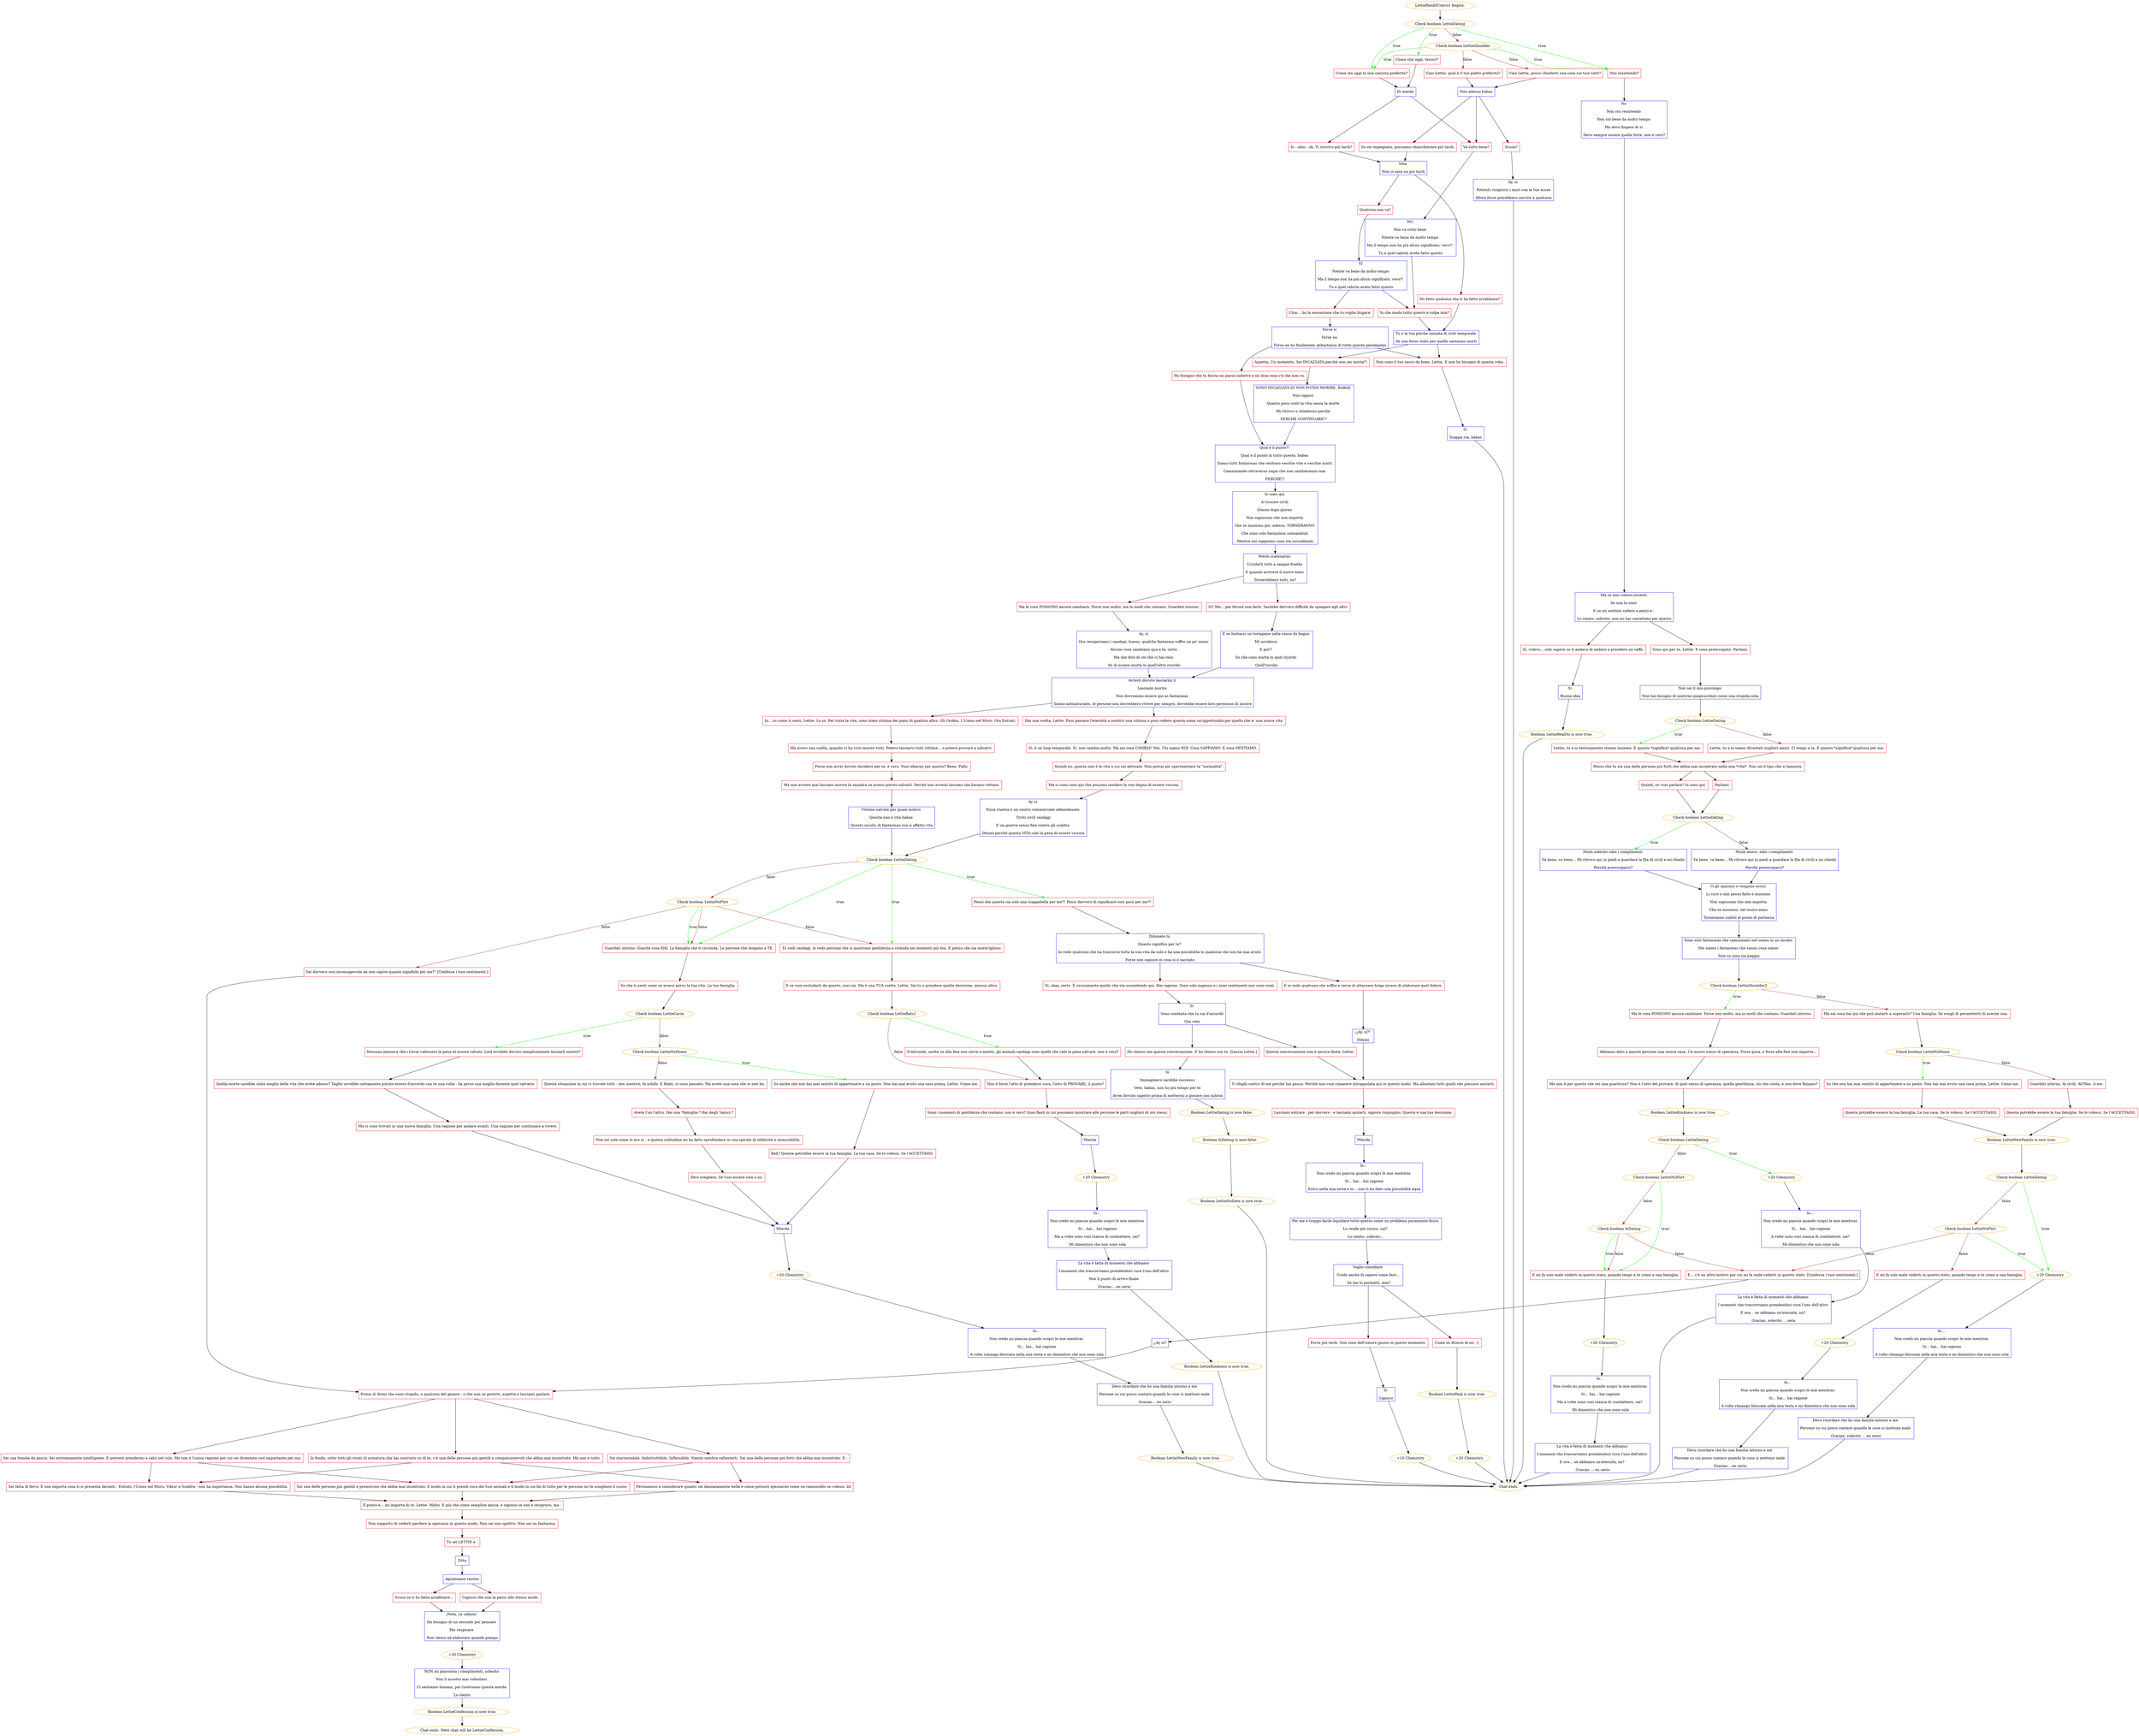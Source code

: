 digraph {
	"LettieRank5Convo1 begins." [color=orange];
		"LettieRank5Convo1 begins." -> j1469346148;
	j1469346148 [label="Check boolean LettieDating",color=orange];
		j1469346148 -> j2879259530 [label=true,color=green];
		j1469346148 -> j3455793139 [label=true,color=green];
		j1469346148 -> j1316215253 [label=true,color=green];
		j1469346148 -> j3933229792 [label=false,color=brown];
	j2879259530 [label="Stai resistendo?",shape=box,color=red];
		j2879259530 -> j215443897;
	j3455793139 [label="Come stai oggi, tesoro?",shape=box,color=red];
		j3455793139 -> j2404987962;
	j1316215253 [label="Come sta oggi la mia cazzuta preferita?",shape=box,color=red];
		j1316215253 -> j2404987962;
	j3933229792 [label="Check boolean LettieShoulder",color=orange];
		j3933229792 -> j2879259530 [label=true,color=green];
		j3933229792 -> j1316215253 [label=true,color=green];
		j3933229792 -> j3453888043 [label=false,color=brown];
		j3933229792 -> j2432637837 [label=false,color=brown];
	j215443897 [label="No 
Non sto resistendo 
Non sto bene da molto tempo 
Ma devo fingere di sì 
Devo sempre essere quella forte, non è vero?",shape=box,color=blue];
		j215443897 -> j1362902038;
	j2404987962 [label="Di merda",shape=box,color=blue];
		j2404987962 -> j4001057469;
		j2404987962 -> j406200849;
	j3453888043 [label="Ciao Lettie, posso chiederti una cosa sui tuoi ratti?",shape=box,color=red];
		j3453888043 -> j1013551643;
	j2432637837 [label="Ciao Lettie, qual è il tuo piatto preferito?",shape=box,color=red];
		j2432637837 -> j1013551643;
	j1362902038 [label="Ma se non volessi esserlo 
Se non lo sono 
E se mi sentissi cadere a pezzi e-- 
Lo siento, solecito, non mi hai contattata per questo",shape=box,color=blue];
		j1362902038 -> j3954163803;
		j1362902038 -> j900825470;
	j4001057469 [label="Va tutto bene?",shape=box,color=red];
		j4001057469 -> j3970843617;
	j406200849 [label="Io - uhm - ok. Ti riscrivo più tardi?",shape=box,color=red];
		j406200849 -> j3063751765;
	j1013551643 [label="Non adesso babas",shape=box,color=blue];
		j1013551643 -> j4001057469;
		j1013551643 -> j3069070435;
		j1013551643 -> j1236567385;
	j3954163803 [label="Sì, volevo... solo sapere se ti andava di andare a prendere un caffè.",shape=box,color=red];
		j3954163803 -> j549646056;
	j900825470 [label="Sono qui per te, Lettie. E sono preoccupato. Parlami.",shape=box,color=red];
		j900825470 -> j2384369330;
	j3970843617 [label="NO 
Non va tutto bene 
Niente va bene da molto tempo 
Ma il tempo non ha più alcun significato, vero?! 
Tu e quel cabrón avete fatto questo",shape=box,color=blue];
		j3970843617 -> j3840984345;
	j3063751765 [label="Vete 
Non ci sarà un più tardi",shape=box,color=blue];
		j3063751765 -> j1113215985;
		j3063751765 -> j1685049191;
	j3069070435 [label="Se sei impegnata, possiamo chiacchierare più tardi.",shape=box,color=red];
		j3069070435 -> j3063751765;
	j1236567385 [label="Scusa?",shape=box,color=red];
		j1236567385 -> j856666190;
	j549646056 [label="Sí 
Buona idea",shape=box,color=blue];
		j549646056 -> j1195005912;
	j2384369330 [label="Non sei il mio psicologo 
Non hai bisogno di sentirmi piagnucolare come una stupida niña",shape=box,color=blue];
		j2384369330 -> j3717407868;
	j3840984345 [label="In che modo tutto questo è colpa mia?",shape=box,color=red];
		j3840984345 -> j1201299184;
	j1113215985 [label="Ho fatto qualcosa che ti ha fatto arrabbiare?",shape=box,color=red];
		j1113215985 -> j1201299184;
	j1685049191 [label="Qualcosa non va?",shape=box,color=red];
		j1685049191 -> j2030180879;
	j856666190 [label="Ay, sí 
Potresti ricoprirci i muri con le tue scuse
Allora forse potrebbero servire a qualcosa",shape=box,color=blue];
		j856666190 -> "Chat ends.";
	j1195005912 [label="Boolean LettieRealNo is now true.",color=orange];
		j1195005912 -> "Chat ends.";
	j3717407868 [label="Check boolean LettieDating",color=orange];
		j3717407868 -> j1441362213 [label=true,color=green];
		j3717407868 -> j527044394 [label=false,color=brown];
	j1201299184 [label="Tu e la tua pinche cazzata di ciclo temporale 
Se non fosse stato per quello saremmo morti",shape=box,color=blue];
		j1201299184 -> j4073738199;
		j1201299184 -> j1434300741;
	j2030180879 [label="SÍ 
Niente va bene da molto tempo 
Ma il tempo non ha più alcun significato, vero?! 
Tu e quel cabrón avete fatto questo",shape=box,color=blue];
		j2030180879 -> j3840984345;
		j2030180879 -> j2753984947;
	"Chat ends." [color=orange];
	j1441362213 [label="Lettie, tu e io teoricamente stiamo insieme. E questo *significa* qualcosa per me.",shape=box,color=red];
		j1441362213 -> j3148195219;
	j527044394 [label="Lettie, tu e io siamo diventati migliori amici. Ci tengo a te. E questo *significa* qualcosa per me.",shape=box,color=red];
		j527044394 -> j3148195219;
	j4073738199 [label="Aspetta. Un momento. Sei INCAZZATA perché non sei morta?!",shape=box,color=red];
		j4073738199 -> j3798504410;
	j1434300741 [label="Non sono il tuo sacco da boxe, Lettie. E non ho bisogno di questa roba.",shape=box,color=red];
		j1434300741 -> j117334050;
	j2753984947 [label="Uhm... ho la sensazione che tu voglia litigare.",shape=box,color=red];
		j2753984947 -> j1248278928;
	j3148195219 [label="Penso che tu sia una delle persone più forti che abbia mai incontrato nella mia *vita*. Non sei il tipo che si lamenta.",shape=box,color=red];
		j3148195219 -> j52236649;
		j3148195219 -> j3793182839;
	j3798504410 [label="SONO INCAZZATA DI NON POTER MORIRE, BABAS 
Non capisci 
Quanto poco conti la vita senza la morte 
Mi ritrovo a chiedermi perché 
PERCHÉ CONTINUARE?!",shape=box,color=blue];
		j3798504410 -> j2597779534;
	j117334050 [label="Sí 
Scappa via, babas",shape=box,color=blue];
		j117334050 -> "Chat ends.";
	j1248278928 [label="Forse sì 
Forse no 
Forse ne ho finalmente abbastanza di tutte queste pendejadas",shape=box,color=blue];
		j1248278928 -> j3890957180;
		j1248278928 -> j1434300741;
	j52236649 [label="Quindi, se vuoi parlare? Io sono qui.",shape=box,color=red];
		j52236649 -> j2943419579;
	j3793182839 [label="Parlami.",shape=box,color=red];
		j3793182839 -> j2943419579;
	j2597779534 [label="Qual è il punto?! 
Qual è il punto in tutto questo, babas 
Siamo tutti fantasmas che recitano vecchie vite e vecchie morti 
Camminando attraverso sogni che non cambieranno mai 
PERCHÉ?!",shape=box,color=blue];
		j2597779534 -> j2679313563;
	j3890957180 [label="Ho bisogno che tu faccia un passo indietro e mi dica cosa c'è che non va.",shape=box,color=red];
		j3890957180 -> j2597779534;
	j2943419579 [label="Check boolean LettieDating",color=orange];
		j2943419579 -> j1926217593 [label=true,color=green];
		j2943419579 -> j2234965158 [label=false,color=brown];
	j2679313563 [label="Io sono qui 
A ricucire civili 
Giorno dopo giorno 
Non capiscono che non importa 
Che se muoiono qui, adesso, TORNERANNO 
Che sono solo fantasmas sonnambuli 
Mentre noi sappiamo cosa sta succedendo",shape=box,color=blue];
		j2679313563 -> j3452328738;
	j1926217593 [label="Nnnh solecito odio i complimenti 
Va bene, va bene... Mi ritrovo qui in piedi a guardare la fila di civili e mi chiedo
Perché preoccuparsi?",shape=box,color=blue];
		j1926217593 -> j1383708731;
	j2234965158 [label="Nnnh amico, odio i complimenti 
Va bene, va bene... Mi ritrovo qui in piedi a guardare la fila di civili e mi chiedo
Perché preoccuparsi?",shape=box,color=blue];
		j2234965158 -> j1383708731;
	j3452328738 [label="Potrei scatenarmi 
Ucciderli tutti a sangue freddo 
E quando arriverà il nuovo anno 
Tornerebbero tutti, no?",shape=box,color=blue];
		j3452328738 -> j2950328451;
		j3452328738 -> j373404570;
	j1383708731 [label="O gli sparano o vengono uccisi 
Li curo o non posso farlo e muoiono 
Non capiscono che non importa 
Che se muoiono, nel nuovo anno 
Torneranno subito al punto di partenza",shape=box,color=blue];
		j1383708731 -> j3569842329;
	j2950328451 [label="Sì? Ma... per favore non farlo. Sarebbe davvero difficile da spiegare agli altri.",shape=box,color=red];
		j2950328451 -> j903149576;
	j373404570 [label="Ma le cose POSSONO ancora cambiare. Forse non molto, ma in modi che contano. Guardati intorno.",shape=box,color=red];
		j373404570 -> j1483133891;
	j3569842329 [label="Sono solo fantasmas che camminano nel sonno in un incubo 
Noi siamo i fantasmas che sanno cosa siamo 
Non so cosa sia peggio",shape=box,color=blue];
		j3569842329 -> j3958753546;
	j903149576 [label="E se buttassi un tostapane nella vasca da bagno 
Mi uccidessi 
E poi?! 
So che sono morta in quel ricordo 
Quell'incubo",shape=box,color=blue];
		j903149576 -> j131553935;
	j1483133891 [label="Ay, sì 
Ora recuperiamo i randagi, bueno, qualche fantasma soffre un po' meno 
Alcune cose cambiano qua e là, certo 
Ma che dire di ciò che ci hai reso 
So di essere morta in quell'altro ricordo",shape=box,color=blue];
		j1483133891 -> j131553935;
	j3958753546 [label="Check boolean LettieShoulder2",color=orange];
		j3958753546 -> j1601910174 [label=true,color=green];
		j3958753546 -> j1943961310 [label=false,color=brown];
	j131553935 [label="Avresti dovuto lasciarmi lì 
Lasciami morire 
Non dovremmo essere qui as fantasmas 
Siamo antinat﻿urales, le persone non dovrebbero vivere per sempre, dovrebbe essere loro permesso di morire",shape=box,color=blue];
		j131553935 -> j979054668;
		j131553935 -> j1104994831;
	j1601910174 [label="Ma le cose POSSONO ancora cambiare. Forse non molto, ma in modi che contano. Guardati intorno.",shape=box,color=red];
		j1601910174 -> j472222497;
	j1943961310 [label="Ma sai cosa hai qui che può aiutarti a superarlo? Una famiglia. Se scegli di permetterti di averne una.",shape=box,color=red];
		j1943961310 -> j2837183612;
	j979054668 [label="Io... so come ti senti, Lettie. Lo so. Per tutta la vita, sono stato vittima dei piani di qualcun altro. Gli Orokin. L'Uomo nel Muro. Ora Entrati.",shape=box,color=red];
		j979054668 -> j1595588439;
	j1104994831 [label="Hai una scelta, Lettie. Puoi passare l'eternità a sentirti una vittima o puoi vedere questa come un'opportunità per quello che è: una nuova vita.",shape=box,color=red];
		j1104994831 -> j4146719290;
	j472222497 [label="Abbiamo dato a queste persone una nuova casa. Un nuovo senso di speranza. Forse poca, e forse alla fine non importa...",shape=box,color=red];
		j472222497 -> j1716860871;
	j2837183612 [label="Check boolean LettieNoHome",color=orange];
		j2837183612 -> j304869647 [label=true,color=green];
		j2837183612 -> j2820483676 [label=false,color=brown];
	j1595588439 [label="Ma avevo una scelta, quando vi ho visti morire tutti. Potevo lasciarvi tutti vittime... o potevo provare a salvarvi.",shape=box,color=red];
		j1595588439 -> j2205305663;
	j4146719290 [label="Sì, è un loop temporale. Sì, non cambia molto. Ma sai cosa CAMBIA? Noi. Chi siamo NOI. Cosa SAPPIAMO. E cosa SENTIAMO.",shape=box,color=red];
		j4146719290 -> j216704976;
	j1716860871 [label="Ma non è per questo che sei una guaritrice? Non è l'atto del provare, di quel senso di speranza, quella gentilezza, ciò che conta, e non dove finiamo?",shape=box,color=red];
		j1716860871 -> j687322874;
	j304869647 [label="So che non hai mai sentito di appartenere a un posto. Non hai mai avuto una casa prima, Lettie. Come me.",shape=box,color=red];
		j304869647 -> j2799335584;
	j2820483676 [label="Guardati intorno. Ai civili. All'Hex. A me.",shape=box,color=red];
		j2820483676 -> j1960923645;
	j2205305663 [label="Forse non avrei dovuto decidere per te, è vero. Vuoi odiarmi per questo? Bene. Fallo.",shape=box,color=red];
		j2205305663 -> j1117981689;
	j216704976 [label="Quindi no, questa non è la vita a cui sei abituata. Non potrai più sperimentare la \"normalità\".",shape=box,color=red];
		j216704976 -> j4097718520;
	j687322874 [label="Boolean LettieKindness is now true.",color=orange];
		j687322874 -> j3679117757;
	j2799335584 [label="Questa potrebbe essere la tua famiglia. La tua casa. Se lo volessi. Se l'ACCETTASSI.",shape=box,color=red];
		j2799335584 -> j672275895;
	j1960923645 [label="Questa potrebbe essere la tua famiglia. Se lo volessi. Se l'ACCETTASSI.",shape=box,color=red];
		j1960923645 -> j672275895;
	j1117981689 [label="Ma non avresti mai lasciato morire la squadra se avessi potuto salvarli. Perché non avresti lasciato che fossero vittime.",shape=box,color=red];
		j1117981689 -> j3784114960;
	j4097718520 [label="Ma ci sono cose qui che possono rendere la vita degna di essere vissuta.",shape=box,color=red];
		j4097718520 -> j3355788563;
	j3679117757 [label="Check boolean LettieDating",color=orange];
		j3679117757 -> j2035913054 [label=true,color=green];
		j3679117757 -> j4054493583 [label=false,color=brown];
	j672275895 [label="Boolean LettieNewFamily is now true.",color=orange];
		j672275895 -> j3188996890;
	j3784114960 [label="Vittime salvate per quale motivo 
Questa non è vita babas 
Questo incubo di fantasmas non è affatto vita",shape=box,color=blue];
		j3784114960 -> j3120021396;
	j3355788563 [label="Ay sí 
Pizza stantia e un centro commerciale abbandonato 
Tristi civili randagi
E un guerra senza fine contro gli scaldra 
Dimmi perché questa VITA vale la pena di essere vissuta",shape=box,color=blue];
		j3355788563 -> j3120021396;
	j2035913054 [label="+20 Chemistry",color=orange];
		j2035913054 -> j3226487702;
	j4054493583 [label="Check boolean LettieNoFlirt",color=orange];
		j4054493583 -> j243859605 [label=true,color=green];
		j4054493583 -> j2101007801 [label=false,color=brown];
	j3188996890 [label="Check boolean LettieDating",color=orange];
		j3188996890 -> j3778729799 [label=true,color=green];
		j3188996890 -> j1744086563 [label=false,color=brown];
	j3120021396 [label="Check boolean LettieDating",color=orange];
		j3120021396 -> j3413325417 [label=true,color=green];
		j3120021396 -> j3135127604 [label=true,color=green];
		j3120021396 -> j2257310147 [label=true,color=green];
		j3120021396 -> j968646835 [label=false,color=brown];
	j3226487702 [label="Io... 
Non credo mi piaccia quando scopri le mie mentiras 
Sí... hai... hai ragione
A volte sono così stanca di combattere, sai? 
Mi dimentico che non sono sola",shape=box,color=blue];
		j3226487702 -> j1096353500;
	j243859605 [label="E mi fa solo male vederti in questo stato, quando tengo a te come a una famiglia.",shape=box,color=red];
		j243859605 -> j1322599074;
	j2101007801 [label="Check boolean IsDating",color=orange];
		j2101007801 -> j243859605 [label=true,color=green];
		j2101007801 -> j243859605 [label=false,color=brown];
		j2101007801 -> j2650563753 [label=false,color=brown];
	j3778729799 [label="+20 Chemistry",color=orange];
		j3778729799 -> j1547633486;
	j1744086563 [label="Check boolean LettieNoFlirt",color=orange];
		j1744086563 -> j3778729799 [label=true,color=green];
		j1744086563 -> j1244232010 [label=false,color=brown];
		j1744086563 -> j2650563753 [label=false,color=brown];
	j3413325417 [label="Pensi che questa sia solo una scappatella per me?! Pensi davvero di significare così poco per me?!",shape=box,color=red];
		j3413325417 -> j368865416;
	j3135127604 [label="Guardati intorno. Guarda cosa HAI. La famiglia che ti circonda. Le persone che tengono a TE.",shape=box,color=red];
		j3135127604 -> j2688235099;
	j2257310147 [label="Tu vedi randagi, io vedo persone che si mostrano gentilezza a vicenda nei momenti più bui. E penso che sia meraviglioso.",shape=box,color=red];
		j2257310147 -> j3340260553;
	j968646835 [label="Check boolean LettieNoFlirt",color=orange];
		j968646835 -> j3135127604 [label=true,color=green];
		j968646835 -> j3135127604 [label=false,color=brown];
		j968646835 -> j2257310147 [label=false,color=brown];
		j968646835 -> j315640693 [label=false,color=brown];
	j1096353500 [label="La vita è fatta di momenti che abbiamo 
I momenti che trascorriamo prendendoci cura l'uno dell'altro 
E ora... ne abbiamo un'eternità, no? 
Gracias, solecito ... neta",shape=box,color=blue];
		j1096353500 -> "Chat ends.";
	j1322599074 [label="+20 Chemistry",color=orange];
		j1322599074 -> j3929490234;
	j2650563753 [label="E... c'è un altro motivo per cui mi fa male vederti in questo stato. [Confessa i tuoi sentimenti.]",shape=box,color=red];
		j2650563753 -> j799989270;
	j1547633486 [label="Io... 
Non credo mi piaccia quando scopri le mie mentiras 
Sí... hai... hai ragione
A volte rimango bloccata nella mia testa e mi dimentico che non sono sola",shape=box,color=blue];
		j1547633486 -> j1080853351;
	j1244232010 [label="E mi fa solo male vederti in questo stato, quando tengo a te come a una famiglia.",shape=box,color=red];
		j1244232010 -> j1271877095;
	j368865416 [label="Dimmelo tu 
Quanto significo per te? 
Io vedo qualcuno che ha trascorso tutta la sua vita da solo e ha una possibilità in qualcosa che non ha mai avuto 
Forse non capisce in cosa si è cacciato",shape=box,color=blue];
		j368865416 -> j2008449938;
		j368865416 -> j802215738;
	j2688235099 [label="So che ti senti come se avessi perso la tua vita. La tua famiglia.",shape=box,color=red];
		j2688235099 -> j2017082177;
	j3340260553 [label="E se vuoi escluderti da questo, così sia. Ma è una TUA scelta, Lettie. Sei tu a prendere quella decisione, nessun altro.",shape=box,color=red];
		j3340260553 -> j3313996384;
	j315640693 [label="Sei davvero così inconsapevole da non capire quanto significhi per me?! [Confessa i tuoi sentimenti.]",shape=box,color=red];
		j315640693 -> j4228673732;
	j3929490234 [label="Io... 
Non credo mi piaccia quando scopri le mie mentiras 
Sí... hai... hai ragione
Ma a volte sono così stanca di combattere, sai? 
Mi dimentico che non sono sola",shape=box,color=blue];
		j3929490234 -> j743710888;
	j799989270 [label="¿Ay sí?",shape=box,color=blue];
		j799989270 -> j4228673732;
	j1080853351 [label="Devo ricordare che ho una familia intorno a me 
Persone su cui posso contare quando le cose si mettono male 
Gracias, solecito ... en serio",shape=box,color=blue];
		j1080853351 -> "Chat ends.";
	j1271877095 [label="+20 Chemistry",color=orange];
		j1271877095 -> j96627013;
	j2008449938 [label="Sì, okay, certo. È sicuramente quello che sta succedendo qui. Hai ragione. Sono solo ingenuo e i miei sentimenti non sono reali.",shape=box,color=red];
		j2008449938 -> j772936399;
	j802215738 [label="E io vedo qualcuno che soffre e cerca di attaccare briga invece di elaborare quel dolore.",shape=box,color=red];
		j802215738 -> j3347879511;
	j2017082177 [label="Check boolean LettieCavia",color=orange];
		j2017082177 -> j2523816545 [label=true,color=green];
		j2017082177 -> j1316773623 [label=false,color=brown];
	j3313996384 [label="Check boolean LettieRats1",color=orange];
		j3313996384 -> j926630642 [label=true,color=green];
		j3313996384 -> j3669727013 [label=false,color=brown];
	j4228673732 [label="Prima di dirmi che sono stupido, o qualcosa del genere - o che non so gestirti, aspetta e lasciami parlare.",shape=box,color=red];
		j4228673732 -> j3555343933;
		j4228673732 -> j3241681327;
		j4228673732 -> j1919167491;
	j743710888 [label="La vita è fatta di momenti che abbiamo 
I momenti che trascorriamo prendendoci cura l'uno dell'altro 
E ora... ne abbiamo un'eternità, no? 
Gracias ... en serio",shape=box,color=blue];
		j743710888 -> "Chat ends.";
	j96627013 [label="Io... 
Non credo mi piaccia quando scopri le mie mentiras 
Sí... hai... hai ragione
A volte rimango bloccata nella mia testa e mi dimentico che non sono sola",shape=box,color=blue];
		j96627013 -> j1607026878;
	j772936399 [label="Sí 
Sono contenta che tu sia d'accordo
Ora vete",shape=box,color=blue];
		j772936399 -> j1678563009;
		j772936399 -> j3446963731;
	j3347879511 [label="¡¿Ay, sí?! 
Dimmi",shape=box,color=blue];
		j3347879511 -> j4277484584;
	j2523816545 [label="Nessuno pensava che i Cavia valessero la pena di essere salvati. Loid avrebbe dovuto semplicemente lasciarli morire?",shape=box,color=red];
		j2523816545 -> j2028619731;
	j1316773623 [label="Check boolean LettieNoHome",color=orange];
		j1316773623 -> j3678398917 [label=true,color=green];
		j1316773623 -> j3586623200 [label=false,color=brown];
	j926630642 [label="D'altronde, anche se alla fine non serve a niente, gli animali randagi sono quelli che vale la pena salvare, non è vero?",shape=box,color=red];
		j926630642 -> j3669727013;
	j3669727013 [label="Non è forse l'atto di prendersi cura, l'atto di PROVARE, il punto?",shape=box,color=red];
		j3669727013 -> j3095423040;
	j3555343933 [label="Sei una bomba da paura. Sei estremamente intelligente. E potresti prendermi a calci nel culo. Ma non è l'unica ragione per cui sei diventata così importante per me.",shape=box,color=red];
		j3555343933 -> j2562721;
		j3555343933 -> j1704959975;
	j3241681327 [label="In fondo, sotto tutti gli strati di armatura che hai costruito su di te, c'è una delle persone più gentili e compassionevoli che abbia mai incontrato. Ma non è tutto.",shape=box,color=red];
		j3241681327 -> j1119978648;
		j3241681327 -> j1704959975;
	j1919167491 [label="Sei inarrestabile. Indistruttibile. Inflessibile. Niente sembra rallentarti. Sei una delle persone più forti che abbia mai incontrato. E -",shape=box,color=red];
		j1919167491 -> j1119978648;
		j1919167491 -> j2562721;
	j1607026878 [label="Devo ricordare che ho una familia intorno a me 
Persone su cui posso contare quando le cose si mettono male 
Gracias... en serio",shape=box,color=blue];
		j1607026878 -> "Chat ends.";
	j1678563009 [label="Questa conversazione non è ancora finita, Lettie.",shape=box,color=red];
		j1678563009 -> j4277484584;
	j3446963731 [label="Ho chiuso con questa conversazione. E ho chiuso con te. [Lascia Lettie.]",shape=box,color=red];
		j3446963731 -> j1511111265;
	j4277484584 [label="Ti sfoghi contro di me perché hai paura. Perché non vuoi rimanere intrappolata qui in questo modo. Ma allontani tutti quelli che possono aiutarti.",shape=box,color=red];
		j4277484584 -> j1942742160;
	j2028619731 [label="Quella morte sarebbe stata meglio della vita che avete adesso? Tagfer avrebbe certamente potuto essere d'accordo con te una volta - ha perso sua moglie durante quel calvario.",shape=box,color=red];
		j2028619731 -> j754547535;
	j3678398917 [label="So anche che non hai mai sentito di appartenere a un posto. Non hai mai avuto una casa prima, Lettie. Come me.",shape=box,color=red];
		j3678398917 -> j2647969005;
	j3586623200 [label="Questa situazione in cui vi trovate tutti - non mentirò, fa schifo. E fidati, ci sono passato. Ma avete una cosa che io non ho.",shape=box,color=red];
		j3586623200 -> j1704342179;
	j3095423040 [label="Sono i momenti di gentilezza che contano, non è vero? Quei flash in cui possiamo mostrare alle persone le parti migliori di noi stessi.",shape=box,color=red];
		j3095423040 -> j179749580;
	j2562721 [label="Sei una delle persone più gentili e premurose che abbia mai incontrato. Il modo in cui ti prendi cura dei tuoi animali e il modo in cui fai di tutto per le persone mi fa sciogliere il cuore.",shape=box,color=red];
		j2562721 -> j3637123770;
	j1704959975 [label="Sei fatta di ferro. E non importa cosa ti si presenta davanti - Entrati, l'Uomo nel Muro, Viktor e Scaldra - non ha importanza. Non hanno alcuna possibilità.",shape=box,color=red];
		j1704959975 -> j3637123770;
	j1119978648 [label="Fermiamoci a considerare quanto sei dannatamente bella e come potresti spezzarmi come un ramoscello se volessi. lol",shape=box,color=red];
		j1119978648 -> j3637123770;
	j1511111265 [label="Sí 
Immaginavo sarebbe successo 
Vete, babas, non ho più tempo per te 
Avrei dovuto saperlo prima di mettermi a giocare con niñitos",shape=box,color=blue];
		j1511111265 -> j2548450594;
	j1942742160 [label="Lasciami entrare - per davvero - e lasciami aiutarti, oppure rispingimi. Questa è una tua decisione.",shape=box,color=red];
		j1942742160 -> j916496408;
	j754547535 [label="Ma si sono trovati in una nuova famiglia. Una ragione per andare avanti. Una ragione per continuare a vivere.",shape=box,color=red];
		j754547535 -> j3637381728;
	j2647969005 [label="Beh? Questa potrebbe essere la tua famiglia. La tua casa. Se lo volessi. Se l'ACCETTASSI.",shape=box,color=red];
		j2647969005 -> j3637381728;
	j1704342179 [label="Avete l'un l'altro. Hai una *famiglia.* Hai degli *amici.*",shape=box,color=red];
		j1704342179 -> j2133314304;
	j179749580 [label="Mierda",shape=box,color=blue];
		j179749580 -> j292698145;
	j3637123770 [label="Il punto è... mi importa di te, Lettie. Molto. E più che come semplice amica, e capisco se non è reciproco, ma -",shape=box,color=red];
		j3637123770 -> j2239614053;
	j2548450594 [label="Boolean LettieDating is now false.",color=orange];
		j2548450594 -> j4086907321;
	j916496408 [label="Mierda",shape=box,color=blue];
		j916496408 -> j2326751765;
	j3637381728 [label="Mierda",shape=box,color=blue];
		j3637381728 -> j1548148970;
	j2133314304 [label="Non sei sola come lo ero io - e questa solitudine mi ha fatto sprofondare in una spirale di infelicità e insensibilità.",shape=box,color=red];
		j2133314304 -> j1879170051;
	j292698145 [label="+20 Chemistry",color=orange];
		j292698145 -> j1125139076;
	j2239614053 [label="Non sopporto di vederti perdere la speranza in questo modo. Non sei uno spettro. Non sei un fantasma.",shape=box,color=red];
		j2239614053 -> j2692230492;
	j4086907321 [label="Boolean IsDating is now false.",color=orange];
		j4086907321 -> j2703113057;
	j2326751765 [label="Io... 
Non credo mi piaccia quando scopri le mie mentiras 
Sí... hai... hai ragione
Entro nella mia testa e io... non ti ho dato una possibilità equa",shape=box,color=blue];
		j2326751765 -> j481905277;
	j1548148970 [label="+20 Chemistry",color=orange];
		j1548148970 -> j787639337;
	j1879170051 [label="Devi scegliere. Se vuoi essere sola o no.",shape=box,color=red];
		j1879170051 -> j3637381728;
	j1125139076 [label="Io... 
Non credo mi piaccia quando scopri le mie mentiras 
Sí... hai... hai ragione
Ma a volte sono così stanca di combattere, sai? 
Mi dimentico che non sono sola",shape=box,color=blue];
		j1125139076 -> j2456008280;
	j2692230492 [label="Tu sei LETTIE e -",shape=box,color=red];
		j2692230492 -> j2268932181;
	j2703113057 [label="Boolean LettieNoDate is now true.",color=orange];
		j2703113057 -> "Chat ends.";
	j481905277 [label="Per me è troppo facile liquidare tutto questo come un problema puramente fisico 
Lo rende più sicuro, sai? 
Lo siento, solecito...",shape=box,color=blue];
		j481905277 -> j2732161181;
	j787639337 [label="Io... 
Non credo mi piaccia quando scopri le mie mentiras 
Sí... hai... hai ragione
A volte rimango bloccata nella mia testa e mi dimentico che non sono sola",shape=box,color=blue];
		j787639337 -> j796925406;
	j2456008280 [label="La vita è fatta di momenti che abbiamo 
I momenti che trascorriamo prendendoci cura l'uno dell'altro 
Non il punto di arrivo finale 
Gracias... en serio",shape=box,color=blue];
		j2456008280 -> j3208138621;
	j2268932181 [label="Zitto",shape=box,color=blue];
		j2268932181 -> j1081959714;
	j2732161181 [label="Voglio rimediare 
 Credo anche di sapere come fare... 
 Se me lo permetti, mm?",shape=box,color=blue];
		j2732161181 -> j986126493;
		j2732161181 -> j318386571;
	j796925406 [label="Devo ricordare che ho una familia intorno a me 
Persone su cui posso contare quando le cose si mettono male 
Gracias... en serio",shape=box,color=blue];
		j796925406 -> j3419229027;
	j3208138621 [label="Boolean LettieKindness is now true.",color=orange];
		j3208138621 -> "Chat ends.";
	j1081959714 [label="Aguántame tantito",shape=box,color=blue];
		j1081959714 -> j2165630801;
		j1081959714 -> j2209986232;
	j986126493 [label="Forse più tardi. Non sono dell'umore giusto in questo momento.",shape=box,color=red];
		j986126493 -> j1130868986;
	j318386571 [label="Come se dicessi di no. :}",shape=box,color=red];
		j318386571 -> j1185532220;
	j3419229027 [label="Boolean LettieNewFamily is now true.",color=orange];
		j3419229027 -> "Chat ends.";
	j2165630801 [label="Scusa se ti ho fatta arrabbiare...",shape=box,color=red];
		j2165630801 -> j1659965350;
	j2209986232 [label="Capisco che non la pensi allo stesso modo.",shape=box,color=red];
		j2209986232 -> j1659965350;
	j1130868986 [label="Sì 
Capisco",shape=box,color=blue];
		j1130868986 -> j1933300832;
	j1185532220 [label="Boolean LettieReal is now true.",color=orange];
		j1185532220 -> j367054140;
	j1659965350 [label="¡Neta, ya cállate! 
Ho bisogno di un secondo per pensare 
Per respirare 
Non riesco ad elaborare quando piango",shape=box,color=blue];
		j1659965350 -> j414024913;
	j1933300832 [label="+10 Chemistry",color=orange];
		j1933300832 -> "Chat ends.";
	j367054140 [label="+20 Chemistry",color=orange];
		j367054140 -> "Chat ends.";
	j414024913 [label="+20 Chemistry",color=orange];
		j414024913 -> j3940510170;
	j3940510170 [label="NON mi piacciono i complimenti, solecito 
Non li accetto mai volentieri 
Ci sentiamo domani, poi risolviamo questa merda 
Lo siento",shape=box,color=blue];
		j3940510170 -> j2564553015;
	j2564553015 [label="Boolean LettieConfession is now true.",color=orange];
		j2564553015 -> "Chat ends. Next chat will be LettieConfession.";
	"Chat ends. Next chat will be LettieConfession." [color=orange];
}